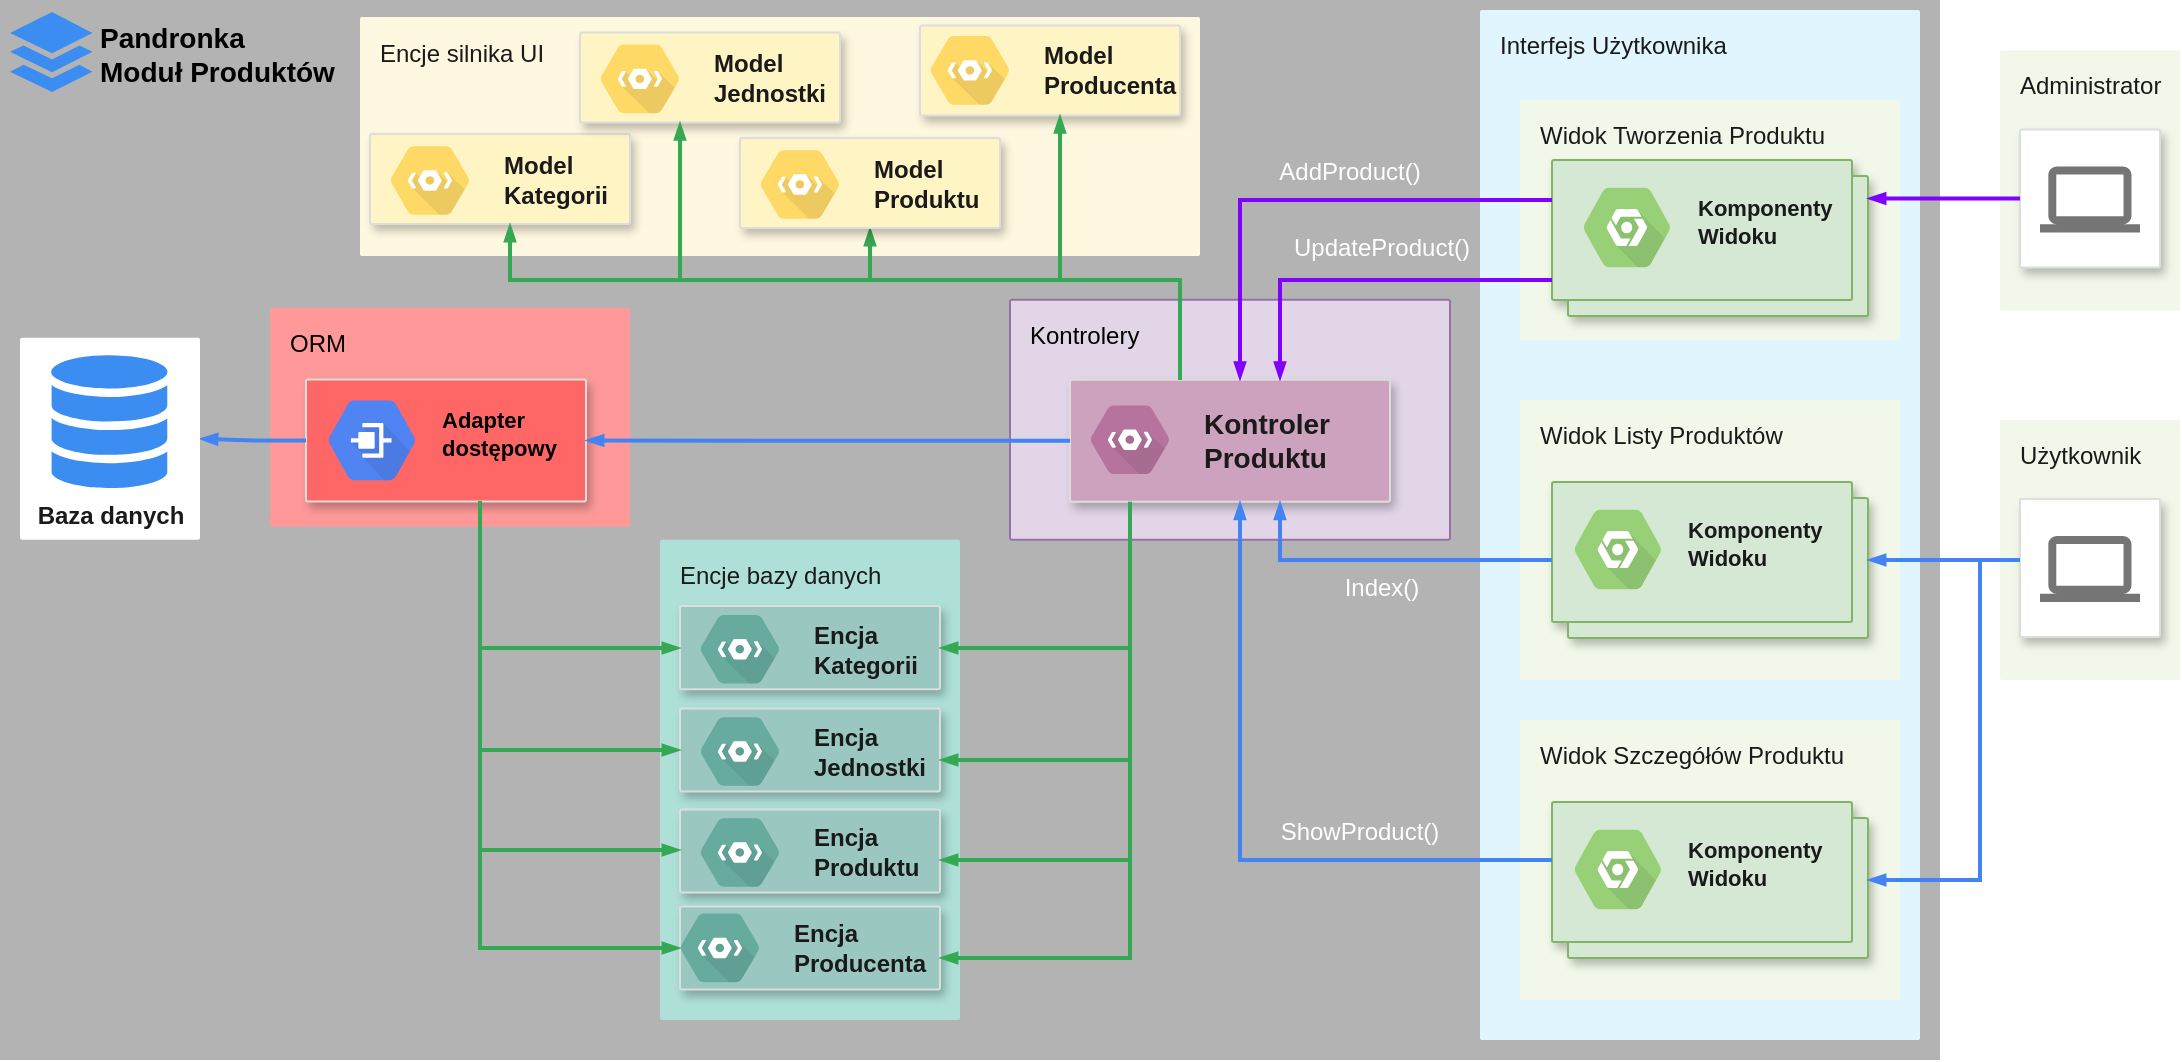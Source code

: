 <mxfile version="14.0.1" type="device"><diagram id="f106602c-feb2-e66a-4537-3a34d633f6aa" name="Page-1"><mxGraphModel dx="1982" dy="442" grid="1" gridSize="10" guides="1" tooltips="1" connect="1" arrows="1" fold="1" page="1" pageScale="1" pageWidth="1169" pageHeight="827" background="#ffffff" math="0" shadow="0"><root><mxCell id="0"/><mxCell id="1" parent="0"/><mxCell id="_t7XaWB5NSDD-A116ibx-756" value="&lt;div&gt;Pandronka&lt;/div&gt;&lt;div&gt;Moduł Produktów&lt;br&gt;&lt;/div&gt;" style="strokeColor=none;shadow=0;gradientColor=none;fontSize=14;align=left;spacing=10;9E9E9E;verticalAlign=top;spacingTop=-4;fontStyle=1;spacingLeft=40;html=1;fillColor=#B3B3B3;" parent="1" vertex="1"><mxGeometry x="-60" y="700" width="970" height="530" as="geometry"/></mxCell><mxCell id="_t7XaWB5NSDD-A116ibx-757" value="Użytkownik" style="rounded=1;absoluteArcSize=1;arcSize=2;html=1;strokeColor=none;gradientColor=none;shadow=0;dashed=0;strokeColor=none;fontSize=12;align=left;verticalAlign=top;spacing=10;spacingTop=-4;fillColor=#F1F8E9;fontColor=#1A1A1A;" parent="1" vertex="1"><mxGeometry x="940" y="910" width="90" height="130" as="geometry"/></mxCell><mxCell id="_t7XaWB5NSDD-A116ibx-758" value="" style="strokeColor=#dddddd;fillColor=#ffffff;shadow=1;strokeWidth=1;rounded=1;absoluteArcSize=1;arcSize=2;labelPosition=center;verticalLabelPosition=middle;align=center;verticalAlign=bottom;spacingLeft=0;fontColor=#999999;fontSize=12;whiteSpace=wrap;spacingBottom=2;html=1;" parent="1" vertex="1"><mxGeometry x="950" y="949.44" width="70" height="69" as="geometry"/></mxCell><mxCell id="_t7XaWB5NSDD-A116ibx-759" value="" style="dashed=0;connectable=0;html=1;fillColor=#757575;strokeColor=none;shape=mxgraph.gcp2.laptop;part=1;" parent="_t7XaWB5NSDD-A116ibx-758" vertex="1"><mxGeometry x="0.5" width="50" height="33" relative="1" as="geometry"><mxPoint x="-25" y="18.5" as="offset"/></mxGeometry></mxCell><mxCell id="_t7XaWB5NSDD-A116ibx-762" value="Interfejs Użytkownika" style="points=[[0,0,0],[0.25,0,0],[0.5,0,0],[0.75,0,0],[1,0,0],[1,0.25,0],[1,0.5,0],[1,0.75,0],[1,1,0],[0.75,1,0],[0.5,1,0],[0.25,1,0],[0,1,0],[0,0.75,0],[0,0.5,0],[0,0.25,0]];rounded=1;absoluteArcSize=1;arcSize=2;html=1;strokeColor=none;gradientColor=none;shadow=0;dashed=0;fontSize=12;align=left;verticalAlign=top;spacing=10;spacingTop=-4;fillColor=#E1F5FE;fontColor=#1A1A1A;" parent="1" vertex="1"><mxGeometry x="680" y="705" width="220" height="515" as="geometry"/></mxCell><mxCell id="_t7XaWB5NSDD-A116ibx-763" value="Widok Tworzenia Produktu" style="points=[[0,0,0],[0.25,0,0],[0.5,0,0],[0.75,0,0],[1,0,0],[1,0.25,0],[1,0.5,0],[1,0.75,0],[1,1,0],[0.75,1,0],[0.5,1,0],[0.25,1,0],[0,1,0],[0,0.75,0],[0,0.5,0],[0,0.25,0]];rounded=1;absoluteArcSize=1;arcSize=2;html=1;strokeColor=none;gradientColor=none;shadow=0;dashed=0;fontSize=12;align=left;verticalAlign=top;spacing=10;spacingTop=-4;fillColor=#F1F8E9;fontColor=#1A1A1A;" parent="1" vertex="1"><mxGeometry x="700" y="750" width="190" height="120" as="geometry"/></mxCell><mxCell id="_t7XaWB5NSDD-A116ibx-766" value="" style="html=1;aspect=fixed;strokeColor=none;shadow=0;align=center;verticalAlign=top;fillColor=#3B8DF1;shape=mxgraph.gcp2.files" parent="1" vertex="1"><mxGeometry x="-55" y="706" width="41.23" height="40" as="geometry"/></mxCell><mxCell id="_t7XaWB5NSDD-A116ibx-767" value="" style="shape=mxgraph.gcp2.doubleRect;strokeColor=#82b366;fillColor=#d5e8d4;shadow=1;strokeWidth=1;fontSize=10;align=center;html=1;" parent="1" vertex="1"><mxGeometry x="716" y="780" width="158" height="78" as="geometry"/></mxCell><mxCell id="_t7XaWB5NSDD-A116ibx-768" value="Widok Listy Produktów" style="points=[[0,0,0],[0.25,0,0],[0.5,0,0],[0.75,0,0],[1,0,0],[1,0.25,0],[1,0.5,0],[1,0.75,0],[1,1,0],[0.75,1,0],[0.5,1,0],[0.25,1,0],[0,1,0],[0,0.75,0],[0,0.5,0],[0,0.25,0]];rounded=1;absoluteArcSize=1;arcSize=2;html=1;strokeColor=none;gradientColor=none;shadow=0;dashed=0;fontSize=12;align=left;verticalAlign=top;spacing=10;spacingTop=-4;fillColor=#F1F8E9;fontColor=#1A1A1A;" parent="1" vertex="1"><mxGeometry x="700" y="900" width="190" height="140" as="geometry"/></mxCell><mxCell id="_t7XaWB5NSDD-A116ibx-769" value="" style="shape=mxgraph.gcp2.doubleRect;strokeColor=#82b366;fillColor=#d5e8d4;shadow=1;strokeWidth=1;fontSize=10;align=center;html=1;" parent="1" vertex="1"><mxGeometry x="716" y="941" width="158" height="78" as="geometry"/></mxCell><mxCell id="_t7XaWB5NSDD-A116ibx-776" value="Kontrolery" style="points=[[0,0,0],[0.25,0,0],[0.5,0,0],[0.75,0,0],[1,0,0],[1,0.25,0],[1,0.5,0],[1,0.75,0],[1,1,0],[0.75,1,0],[0.5,1,0],[0.25,1,0],[0,1,0],[0,0.75,0],[0,0.5,0],[0,0.25,0]];rounded=1;absoluteArcSize=1;arcSize=2;html=1;strokeColor=#9673a6;shadow=0;dashed=0;fontSize=12;align=left;verticalAlign=top;spacing=10;spacingTop=-4;fillColor=#e1d5e7;" parent="1" vertex="1"><mxGeometry x="445" y="849.87" width="220" height="120" as="geometry"/></mxCell><mxCell id="_t7XaWB5NSDD-A116ibx-777" value="" style="strokeColor=#dddddd;shadow=1;strokeWidth=1;rounded=1;absoluteArcSize=1;arcSize=2;fontSize=10;fontColor=#9E9E9E;align=center;html=1;fillColor=#CDA2BE;" parent="1" vertex="1"><mxGeometry x="475" y="889.87" width="160" height="61" as="geometry"/></mxCell><mxCell id="_t7XaWB5NSDD-A116ibx-778" value="&lt;div&gt;&lt;font style=&quot;font-size: 14px&quot; color=&quot;#1A1A1A&quot;&gt;Kontroler &lt;br&gt;&lt;/font&gt;&lt;/div&gt;&lt;div&gt;&lt;font style=&quot;font-size: 14px&quot; color=&quot;#1A1A1A&quot;&gt;Produktu&lt;/font&gt;&lt;/div&gt;" style="dashed=0;connectable=0;html=1;strokeColor=none;shape=mxgraph.gcp2.hexIcon;prIcon=cloud_tools_for_powershell;part=1;labelPosition=right;verticalLabelPosition=middle;align=left;verticalAlign=middle;spacingLeft=5;fontColor=#999999;fontSize=12;fillColor=#B5739D;fontStyle=1" parent="1" vertex="1"><mxGeometry x="475" y="894.62" width="60" height="50.5" as="geometry"/></mxCell><mxCell id="_t7XaWB5NSDD-A116ibx-781" value="" style="edgeStyle=orthogonalEdgeStyle;fontSize=12;html=1;endArrow=blockThin;endFill=1;rounded=0;strokeWidth=2;endSize=4;startSize=4;dashed=0;strokeColor=#7F00FF;" parent="1" source="_t7XaWB5NSDD-A116ibx-767" target="_t7XaWB5NSDD-A116ibx-777" edge="1"><mxGeometry width="100" relative="1" as="geometry"><mxPoint x="570" y="660" as="sourcePoint"/><mxPoint x="670" y="660" as="targetPoint"/><Array as="points"><mxPoint x="560" y="800"/></Array></mxGeometry></mxCell><mxCell id="_t7XaWB5NSDD-A116ibx-784" value="&lt;div&gt;&lt;font color=&quot;#1A1A1A&quot;&gt;Komponenty&lt;/font&gt;&lt;/div&gt;&lt;div&gt;&lt;font color=&quot;#1A1A1A&quot;&gt;Widoku&lt;br&gt;&lt;/font&gt;&lt;/div&gt;" style="html=1;strokeColor=none;verticalAlign=middle;labelPosition=right;verticalLabelPosition=middle;align=left;spacingTop=-6;fontSize=11;fontStyle=1;fontColor=#999999;shape=mxgraph.gcp2.hexIcon;prIcon=placeholder;fillColor=#97D077;" parent="1" vertex="1"><mxGeometry x="720.5" y="784.5" width="66" height="58.5" as="geometry"/></mxCell><mxCell id="_t7XaWB5NSDD-A116ibx-785" value="&lt;div&gt;&lt;font color=&quot;#1A1A1A&quot;&gt;Komponenty&lt;/font&gt;&lt;/div&gt;&lt;div&gt;&lt;font color=&quot;#1A1A1A&quot;&gt;Widoku&lt;br&gt;&lt;/font&gt;&lt;/div&gt;" style="html=1;strokeColor=none;verticalAlign=middle;labelPosition=right;verticalLabelPosition=middle;align=left;spacingTop=-6;fontSize=11;fontStyle=1;fontColor=#999999;shape=mxgraph.gcp2.hexIcon;prIcon=placeholder;fillColor=#97D077;" parent="1" vertex="1"><mxGeometry x="716" y="945.5" width="66" height="58.5" as="geometry"/></mxCell><mxCell id="_t7XaWB5NSDD-A116ibx-788" value="Encje silnika UI" style="points=[[0,0,0],[0.25,0,0],[0.5,0,0],[0.75,0,0],[1,0,0],[1,0.25,0],[1,0.5,0],[1,0.75,0],[1,1,0],[0.75,1,0],[0.5,1,0],[0.25,1,0],[0,1,0],[0,0.75,0],[0,0.5,0],[0,0.25,0]];rounded=1;absoluteArcSize=1;arcSize=2;html=1;strokeColor=none;gradientColor=none;shadow=0;dashed=0;fontSize=12;align=left;verticalAlign=top;spacing=10;spacingTop=-4;fillColor=#FFF8E1;fontColor=#1A1A1A;" parent="1" vertex="1"><mxGeometry x="120" y="708.5" width="420" height="119.5" as="geometry"/></mxCell><mxCell id="_t7XaWB5NSDD-A116ibx-789" value="Encje bazy danych" style="points=[[0,0,0],[0.25,0,0],[0.5,0,0],[0.75,0,0],[1,0,0],[1,0.25,0],[1,0.5,0],[1,0.75,0],[1,1,0],[0.75,1,0],[0.5,1,0],[0.25,1,0],[0,1,0],[0,0.75,0],[0,0.5,0],[0,0.25,0]];rounded=1;absoluteArcSize=1;arcSize=2;html=1;strokeColor=none;gradientColor=none;shadow=0;dashed=0;fontSize=12;align=left;verticalAlign=top;spacing=10;spacingTop=-4;fontColor=#1A1A1A;fillColor=#AEE0D7;" parent="1" vertex="1"><mxGeometry x="270" y="969.87" width="150" height="240.13" as="geometry"/></mxCell><mxCell id="_t7XaWB5NSDD-A116ibx-798" value="ORM" style="points=[[0,0,0],[0.25,0,0],[0.5,0,0],[0.75,0,0],[1,0,0],[1,0.25,0],[1,0.5,0],[1,0.75,0],[1,1,0],[0.75,1,0],[0.5,1,0],[0.25,1,0],[0,1,0],[0,0.75,0],[0,0.5,0],[0,0.25,0]];rounded=1;absoluteArcSize=1;arcSize=2;html=1;strokeColor=none;gradientColor=none;shadow=0;dashed=0;fontSize=12;align=left;verticalAlign=top;spacing=10;spacingTop=-4;fillColor=#FF9999;" parent="1" vertex="1"><mxGeometry x="75" y="854" width="180" height="109.37" as="geometry"/></mxCell><mxCell id="_t7XaWB5NSDD-A116ibx-799" value="" style="strokeColor=#dddddd;shadow=1;strokeWidth=1;rounded=1;absoluteArcSize=1;arcSize=2;fontSize=10;fontColor=#9E9E9E;align=center;html=1;fillColor=#FF6666;" parent="1" vertex="1"><mxGeometry x="93" y="889.69" width="140" height="61" as="geometry"/></mxCell><mxCell id="_t7XaWB5NSDD-A116ibx-800" value="&lt;div&gt;Adapter &lt;br&gt;&lt;/div&gt;&lt;div&gt;dostępowy&lt;/div&gt;" style="html=1;fillColor=#5184F3;strokeColor=none;verticalAlign=middle;labelPosition=right;verticalLabelPosition=middle;align=left;spacingTop=-6;fontSize=11;fontStyle=1;shape=mxgraph.gcp2.hexIcon;prIcon=dedicated_interconnect" parent="1" vertex="1"><mxGeometry x="93" y="890.94" width="66" height="58.5" as="geometry"/></mxCell><mxCell id="_t7XaWB5NSDD-A116ibx-801" value="" style="edgeStyle=orthogonalEdgeStyle;fontSize=12;html=1;endArrow=blockThin;endFill=1;rounded=0;strokeWidth=2;endSize=4;startSize=4;dashed=0;strokeColor=#4284F3;" parent="1" source="_t7XaWB5NSDD-A116ibx-777" target="_t7XaWB5NSDD-A116ibx-799" edge="1"><mxGeometry width="100" relative="1" as="geometry"><mxPoint x="-60" y="1120" as="sourcePoint"/><mxPoint x="40" y="1120" as="targetPoint"/></mxGeometry></mxCell><mxCell id="_t7XaWB5NSDD-A116ibx-803" value="" style="edgeStyle=orthogonalEdgeStyle;fontSize=12;html=1;endArrow=blockThin;endFill=1;rounded=0;strokeWidth=2;endSize=4;startSize=4;strokeColor=#34A853;dashed=0;" parent="1" source="_t7XaWB5NSDD-A116ibx-777" target="_t7XaWB5NSDD-A116ibx-842" edge="1"><mxGeometry width="100" relative="1" as="geometry"><mxPoint x="200" y="860" as="sourcePoint"/><mxPoint x="404" y="777" as="targetPoint"/><Array as="points"><mxPoint x="530" y="840"/><mxPoint x="375" y="840"/></Array></mxGeometry></mxCell><mxCell id="_t7XaWB5NSDD-A116ibx-807" value="" style="edgeStyle=orthogonalEdgeStyle;fontSize=12;html=1;endArrow=blockThin;endFill=1;rounded=0;strokeWidth=2;endSize=4;startSize=4;dashed=0;strokeColor=#4284F3;" parent="1" source="_t7XaWB5NSDD-A116ibx-799" target="_t7XaWB5NSDD-A116ibx-808" edge="1"><mxGeometry width="100" relative="1" as="geometry"><mxPoint x="-160" y="1090" as="sourcePoint"/><mxPoint x="70" y="640" as="targetPoint"/></mxGeometry></mxCell><mxCell id="_t7XaWB5NSDD-A116ibx-808" value="" style="points=[[0,0,0],[0.25,0,0],[0.5,0,0],[0.75,0,0],[1,0,0],[1,0.25,0],[1,0.5,0],[1,0.75,0],[1,1,0],[0.75,1,0],[0.5,1,0],[0.25,1,0],[0,1,0],[0,0.75,0],[0,0.5,0],[0,0.25,0]];rounded=1;absoluteArcSize=1;arcSize=2;html=1;strokeColor=none;gradientColor=none;shadow=0;dashed=0;fontSize=12;fontColor=#9E9E9E;align=left;verticalAlign=top;spacing=10;spacingTop=-4;" parent="1" vertex="1"><mxGeometry x="-50.0" y="868.87" width="90" height="101" as="geometry"/></mxCell><mxCell id="_t7XaWB5NSDD-A116ibx-809" value="&lt;b&gt;Baza danych&lt;/b&gt;" style="html=1;aspect=fixed;strokeColor=none;shadow=0;align=center;verticalAlign=top;fillColor=#3B8DF1;shape=mxgraph.gcp2.cloud_monitoring;fontColor=#1A1A1A;labelPosition=center;verticalLabelPosition=bottom;" parent="1" vertex="1"><mxGeometry x="-35.0" y="877.62" width="60" height="66.67" as="geometry"/></mxCell><mxCell id="_t7XaWB5NSDD-A116ibx-812" value="Widok Szczegółów Produktu" style="points=[[0,0,0],[0.25,0,0],[0.5,0,0],[0.75,0,0],[1,0,0],[1,0.25,0],[1,0.5,0],[1,0.75,0],[1,1,0],[0.75,1,0],[0.5,1,0],[0.25,1,0],[0,1,0],[0,0.75,0],[0,0.5,0],[0,0.25,0]];rounded=1;absoluteArcSize=1;arcSize=2;html=1;strokeColor=none;gradientColor=none;shadow=0;dashed=0;fontSize=12;align=left;verticalAlign=top;spacing=10;spacingTop=-4;fillColor=#F1F8E9;fontColor=#1A1A1A;" parent="1" vertex="1"><mxGeometry x="700" y="1060" width="190" height="140" as="geometry"/></mxCell><mxCell id="_t7XaWB5NSDD-A116ibx-813" value="" style="shape=mxgraph.gcp2.doubleRect;strokeColor=#82b366;fillColor=#d5e8d4;shadow=1;strokeWidth=1;fontSize=10;align=center;html=1;" parent="1" vertex="1"><mxGeometry x="716" y="1101" width="158" height="78" as="geometry"/></mxCell><mxCell id="_t7XaWB5NSDD-A116ibx-814" value="&lt;div&gt;&lt;font color=&quot;#1A1A1A&quot;&gt;Komponenty&lt;/font&gt;&lt;/div&gt;&lt;div&gt;&lt;font color=&quot;#1A1A1A&quot;&gt;Widoku&lt;br&gt;&lt;/font&gt;&lt;/div&gt;" style="html=1;strokeColor=none;verticalAlign=middle;labelPosition=right;verticalLabelPosition=middle;align=left;spacingTop=-6;fontSize=11;fontStyle=1;fontColor=#999999;shape=mxgraph.gcp2.hexIcon;prIcon=placeholder;fillColor=#97D077;" parent="1" vertex="1"><mxGeometry x="716" y="1105.5" width="66" height="58.5" as="geometry"/></mxCell><mxCell id="_t7XaWB5NSDD-A116ibx-815" value="AddProduct()" style="text;html=1;align=center;verticalAlign=middle;whiteSpace=wrap;rounded=0;fontColor=#FFFFFF;" parent="1" vertex="1"><mxGeometry x="595" y="775.5" width="40" height="20" as="geometry"/></mxCell><mxCell id="_t7XaWB5NSDD-A116ibx-819" value="" style="edgeStyle=orthogonalEdgeStyle;fontSize=12;html=1;endArrow=blockThin;endFill=1;rounded=0;strokeWidth=2;endSize=4;startSize=4;dashed=0;strokeColor=#4284F3;" parent="1" source="_t7XaWB5NSDD-A116ibx-758" target="_t7XaWB5NSDD-A116ibx-769" edge="1"><mxGeometry width="100" relative="1" as="geometry"><mxPoint x="716" y="830" as="sourcePoint"/><mxPoint x="600" y="889.87" as="targetPoint"/><Array as="points"><mxPoint x="920" y="980"/><mxPoint x="920" y="980"/></Array></mxGeometry></mxCell><mxCell id="_t7XaWB5NSDD-A116ibx-820" value="" style="edgeStyle=orthogonalEdgeStyle;fontSize=12;html=1;endArrow=blockThin;endFill=1;rounded=0;strokeWidth=2;endSize=4;startSize=4;dashed=0;strokeColor=#4284F3;" parent="1" source="_t7XaWB5NSDD-A116ibx-769" target="_t7XaWB5NSDD-A116ibx-777" edge="1"><mxGeometry width="100" relative="1" as="geometry"><mxPoint x="716" y="830" as="sourcePoint"/><mxPoint x="600" y="889.87" as="targetPoint"/><Array as="points"><mxPoint x="580" y="980"/></Array></mxGeometry></mxCell><mxCell id="_t7XaWB5NSDD-A116ibx-821" value="ShowProduct()" style="text;html=1;align=center;verticalAlign=middle;whiteSpace=wrap;rounded=0;fontColor=#FFFFFF;" parent="1" vertex="1"><mxGeometry x="600" y="1105.5" width="40" height="20" as="geometry"/></mxCell><mxCell id="_t7XaWB5NSDD-A116ibx-822" value="" style="edgeStyle=orthogonalEdgeStyle;fontSize=12;html=1;endArrow=blockThin;endFill=1;rounded=0;strokeWidth=2;endSize=4;startSize=4;dashed=0;strokeColor=#4284F3;" parent="1" source="_t7XaWB5NSDD-A116ibx-813" target="_t7XaWB5NSDD-A116ibx-777" edge="1"><mxGeometry width="100" relative="1" as="geometry"><mxPoint x="716" y="830" as="sourcePoint"/><mxPoint x="600" y="889.87" as="targetPoint"/><Array as="points"><mxPoint x="560" y="1130"/></Array></mxGeometry></mxCell><mxCell id="_t7XaWB5NSDD-A116ibx-823" value="Index()" style="text;html=1;align=center;verticalAlign=middle;whiteSpace=wrap;rounded=0;fontColor=#FFFFFF;" parent="1" vertex="1"><mxGeometry x="611" y="984" width="40" height="20" as="geometry"/></mxCell><mxCell id="_t7XaWB5NSDD-A116ibx-824" value="" style="edgeStyle=orthogonalEdgeStyle;fontSize=12;html=1;endArrow=blockThin;endFill=1;rounded=0;strokeWidth=2;endSize=4;startSize=4;dashed=0;strokeColor=#4284F3;" parent="1" source="_t7XaWB5NSDD-A116ibx-758" target="_t7XaWB5NSDD-A116ibx-813" edge="1"><mxGeometry width="100" relative="1" as="geometry"><mxPoint x="1196" y="1200" as="sourcePoint"/><mxPoint x="1120" y="1050" as="targetPoint"/><Array as="points"><mxPoint x="930" y="980"/><mxPoint x="930" y="1140"/></Array></mxGeometry></mxCell><mxCell id="_t7XaWB5NSDD-A116ibx-825" value="Administrator" style="rounded=1;absoluteArcSize=1;arcSize=2;html=1;strokeColor=none;gradientColor=none;shadow=0;dashed=0;strokeColor=none;fontSize=12;align=left;verticalAlign=top;spacing=10;spacingTop=-4;fillColor=#F1F8E9;fontColor=#1A1A1A;" parent="1" vertex="1"><mxGeometry x="940" y="725.25" width="90" height="130" as="geometry"/></mxCell><mxCell id="_t7XaWB5NSDD-A116ibx-826" value="" style="strokeColor=#dddddd;fillColor=#ffffff;shadow=1;strokeWidth=1;rounded=1;absoluteArcSize=1;arcSize=2;labelPosition=center;verticalLabelPosition=middle;align=center;verticalAlign=bottom;spacingLeft=0;fontColor=#999999;fontSize=12;whiteSpace=wrap;spacingBottom=2;html=1;" parent="1" vertex="1"><mxGeometry x="950" y="764.69" width="70" height="69" as="geometry"/></mxCell><mxCell id="_t7XaWB5NSDD-A116ibx-827" value="" style="dashed=0;connectable=0;html=1;fillColor=#757575;strokeColor=none;shape=mxgraph.gcp2.laptop;part=1;" parent="_t7XaWB5NSDD-A116ibx-826" vertex="1"><mxGeometry x="0.5" width="50" height="33" relative="1" as="geometry"><mxPoint x="-25" y="18.5" as="offset"/></mxGeometry></mxCell><mxCell id="_t7XaWB5NSDD-A116ibx-828" value="" style="edgeStyle=orthogonalEdgeStyle;fontSize=12;html=1;endArrow=blockThin;endFill=1;rounded=0;strokeWidth=2;endSize=4;startSize=4;dashed=0;strokeColor=#7F00FF;" parent="1" source="_t7XaWB5NSDD-A116ibx-826" target="_t7XaWB5NSDD-A116ibx-767" edge="1"><mxGeometry width="100" relative="1" as="geometry"><mxPoint x="1306" y="690" as="sourcePoint"/><mxPoint x="1150.0" y="779.87" as="targetPoint"/><Array as="points"><mxPoint x="910" y="799"/><mxPoint x="910" y="799"/></Array></mxGeometry></mxCell><mxCell id="_t7XaWB5NSDD-A116ibx-830" value="" style="strokeColor=#dddddd;shadow=1;strokeWidth=1;rounded=1;absoluteArcSize=1;arcSize=2;fontSize=10;fontColor=#9E9E9E;align=center;html=1;fillColor=#FFF4C3;" parent="1" vertex="1"><mxGeometry x="125" y="767" width="130" height="45" as="geometry"/></mxCell><mxCell id="_t7XaWB5NSDD-A116ibx-831" value="&lt;div&gt;Model&lt;/div&gt;&lt;div&gt;Kategorii&lt;br&gt;&lt;/div&gt;" style="dashed=0;connectable=0;html=1;strokeColor=none;shape=mxgraph.gcp2.hexIcon;prIcon=cloud_tools_for_powershell;part=1;labelPosition=right;verticalLabelPosition=middle;align=left;verticalAlign=middle;spacingLeft=5;fontSize=12;fontStyle=1;fillColor=#FFD966;fontColor=#1A1A1A;" parent="1" vertex="1"><mxGeometry x="125" y="765" width="60" height="50.5" as="geometry"/></mxCell><mxCell id="_t7XaWB5NSDD-A116ibx-832" value="" style="strokeColor=#dddddd;shadow=1;strokeWidth=1;rounded=1;absoluteArcSize=1;arcSize=2;fontSize=10;fontColor=#9E9E9E;align=center;html=1;fillColor=#9AC7BF;" parent="1" vertex="1"><mxGeometry x="280" y="1003.06" width="130" height="41.56" as="geometry"/></mxCell><mxCell id="_t7XaWB5NSDD-A116ibx-833" value="&lt;div&gt;Encja &lt;br&gt;&lt;/div&gt;&lt;div&gt;Kategorii&lt;/div&gt;" style="dashed=0;connectable=0;html=1;strokeColor=none;shape=mxgraph.gcp2.hexIcon;prIcon=cloud_tools_for_powershell;part=1;labelPosition=right;verticalLabelPosition=middle;align=left;verticalAlign=middle;spacingLeft=5;fontSize=12;fontStyle=1;fillColor=#67AB9F;fontColor=#1A1A1A;" parent="1" vertex="1"><mxGeometry x="280" y="999.37" width="60" height="50.5" as="geometry"/></mxCell><mxCell id="_t7XaWB5NSDD-A116ibx-835" value="" style="edgeStyle=orthogonalEdgeStyle;fontSize=12;html=1;endArrow=blockThin;endFill=1;rounded=0;strokeWidth=2;endSize=4;startSize=4;strokeColor=#34A853;dashed=0;" parent="1" source="_t7XaWB5NSDD-A116ibx-799" target="_t7XaWB5NSDD-A116ibx-832" edge="1"><mxGeometry width="100" relative="1" as="geometry"><mxPoint x="233" y="940.034" as="sourcePoint"/><mxPoint x="344" y="1019" as="targetPoint"/><Array as="points"><mxPoint x="180" y="1024"/></Array></mxGeometry></mxCell><mxCell id="_t7XaWB5NSDD-A116ibx-836" value="" style="edgeStyle=orthogonalEdgeStyle;fontSize=12;html=1;endArrow=blockThin;endFill=1;rounded=0;strokeWidth=2;endSize=4;startSize=4;strokeColor=#34A853;dashed=0;" parent="1" source="_t7XaWB5NSDD-A116ibx-777" target="_t7XaWB5NSDD-A116ibx-830" edge="1"><mxGeometry width="100" relative="1" as="geometry"><mxPoint x="550" y="910" as="sourcePoint"/><mxPoint x="404" y="777" as="targetPoint"/><Array as="points"><mxPoint x="530" y="840"/><mxPoint x="195" y="840"/></Array></mxGeometry></mxCell><mxCell id="_t7XaWB5NSDD-A116ibx-837" value="" style="edgeStyle=orthogonalEdgeStyle;fontSize=12;html=1;endArrow=blockThin;endFill=1;rounded=0;strokeWidth=2;endSize=4;startSize=4;dashed=0;strokeColor=#7F00FF;" parent="1" source="_t7XaWB5NSDD-A116ibx-767" target="_t7XaWB5NSDD-A116ibx-777" edge="1"><mxGeometry width="100" relative="1" as="geometry"><mxPoint x="716" y="800.034" as="sourcePoint"/><mxPoint x="560" y="889.87" as="targetPoint"/><Array as="points"><mxPoint x="580" y="840"/></Array></mxGeometry></mxCell><mxCell id="_t7XaWB5NSDD-A116ibx-838" value="UpdateProduct()" style="text;html=1;align=center;verticalAlign=middle;whiteSpace=wrap;rounded=0;fontColor=#FFFFFF;" parent="1" vertex="1"><mxGeometry x="611" y="813.69" width="40" height="20" as="geometry"/></mxCell><mxCell id="_t7XaWB5NSDD-A116ibx-840" value="" style="strokeColor=#dddddd;shadow=1;strokeWidth=1;rounded=1;absoluteArcSize=1;arcSize=2;fontSize=10;fontColor=#9E9E9E;align=center;html=1;fillColor=#FFF4C3;" parent="1" vertex="1"><mxGeometry x="230" y="716.19" width="130" height="45" as="geometry"/></mxCell><mxCell id="_t7XaWB5NSDD-A116ibx-841" value="&lt;div&gt;Model&lt;/div&gt;&lt;div&gt;Jednostki&lt;br&gt;&lt;/div&gt;" style="dashed=0;connectable=0;html=1;strokeColor=none;shape=mxgraph.gcp2.hexIcon;prIcon=cloud_tools_for_powershell;part=1;labelPosition=right;verticalLabelPosition=middle;align=left;verticalAlign=middle;spacingLeft=5;fontSize=12;fontStyle=1;fillColor=#FFD966;fontColor=#1A1A1A;" parent="1" vertex="1"><mxGeometry x="230" y="714.19" width="60" height="50.5" as="geometry"/></mxCell><mxCell id="_t7XaWB5NSDD-A116ibx-842" value="" style="strokeColor=#dddddd;shadow=1;strokeWidth=1;rounded=1;absoluteArcSize=1;arcSize=2;fontSize=10;fontColor=#9E9E9E;align=center;html=1;fillColor=#FFF4C3;" parent="1" vertex="1"><mxGeometry x="310" y="769" width="130" height="45" as="geometry"/></mxCell><mxCell id="_t7XaWB5NSDD-A116ibx-843" value="&lt;div&gt;Model&lt;/div&gt;&lt;div&gt;Produktu&lt;br&gt;&lt;/div&gt;" style="dashed=0;connectable=0;html=1;strokeColor=none;shape=mxgraph.gcp2.hexIcon;prIcon=cloud_tools_for_powershell;part=1;labelPosition=right;verticalLabelPosition=middle;align=left;verticalAlign=middle;spacingLeft=5;fontSize=12;fontStyle=1;fillColor=#FFD966;fontColor=#1A1A1A;" parent="1" vertex="1"><mxGeometry x="310" y="767" width="60" height="50.5" as="geometry"/></mxCell><mxCell id="_t7XaWB5NSDD-A116ibx-844" value="" style="strokeColor=#dddddd;shadow=1;strokeWidth=1;rounded=1;absoluteArcSize=1;arcSize=2;fontSize=10;fontColor=#9E9E9E;align=center;html=1;fillColor=#FFF4C3;" parent="1" vertex="1"><mxGeometry x="400" y="712.69" width="130" height="45" as="geometry"/></mxCell><mxCell id="_t7XaWB5NSDD-A116ibx-845" value="&lt;div&gt;Model&lt;/div&gt;&lt;div&gt;Producenta&lt;br&gt;&lt;/div&gt;" style="dashed=0;connectable=0;html=1;strokeColor=none;shape=mxgraph.gcp2.hexIcon;prIcon=cloud_tools_for_powershell;part=1;labelPosition=right;verticalLabelPosition=middle;align=left;verticalAlign=middle;spacingLeft=5;fontSize=12;fontStyle=1;fillColor=#FFD966;fontColor=#1A1A1A;" parent="1" vertex="1"><mxGeometry x="395" y="709.94" width="60" height="50.5" as="geometry"/></mxCell><mxCell id="_t7XaWB5NSDD-A116ibx-846" value="" style="edgeStyle=orthogonalEdgeStyle;fontSize=12;html=1;endArrow=blockThin;endFill=1;rounded=0;strokeWidth=2;endSize=4;startSize=4;strokeColor=#34A853;dashed=0;" parent="1" source="_t7XaWB5NSDD-A116ibx-777" target="_t7XaWB5NSDD-A116ibx-840" edge="1"><mxGeometry width="100" relative="1" as="geometry"><mxPoint x="530" y="889.87" as="sourcePoint"/><mxPoint x="195.034" y="812" as="targetPoint"/><Array as="points"><mxPoint x="530" y="840"/><mxPoint x="280" y="840"/></Array></mxGeometry></mxCell><mxCell id="_t7XaWB5NSDD-A116ibx-847" value="" style="edgeStyle=orthogonalEdgeStyle;fontSize=12;html=1;endArrow=blockThin;endFill=1;rounded=0;strokeWidth=2;endSize=4;startSize=4;strokeColor=#34A853;dashed=0;" parent="1" source="_t7XaWB5NSDD-A116ibx-777" target="_t7XaWB5NSDD-A116ibx-844" edge="1"><mxGeometry width="100" relative="1" as="geometry"><mxPoint x="530" y="889.87" as="sourcePoint"/><mxPoint x="280" y="761.19" as="targetPoint"/><Array as="points"><mxPoint x="530" y="840"/><mxPoint x="470" y="840"/></Array></mxGeometry></mxCell><mxCell id="_t7XaWB5NSDD-A116ibx-848" value="" style="strokeColor=#dddddd;shadow=1;strokeWidth=1;rounded=1;absoluteArcSize=1;arcSize=2;fontSize=10;fontColor=#9E9E9E;align=center;html=1;fillColor=#9AC7BF;" parent="1" vertex="1"><mxGeometry x="280" y="1054.19" width="130" height="41.56" as="geometry"/></mxCell><mxCell id="_t7XaWB5NSDD-A116ibx-849" value="&lt;div&gt;Encja &lt;br&gt;&lt;/div&gt;&lt;div&gt;Jednostki&lt;/div&gt;" style="dashed=0;connectable=0;html=1;strokeColor=none;shape=mxgraph.gcp2.hexIcon;prIcon=cloud_tools_for_powershell;part=1;labelPosition=right;verticalLabelPosition=middle;align=left;verticalAlign=middle;spacingLeft=5;fontSize=12;fontStyle=1;fillColor=#67AB9F;fontColor=#1A1A1A;" parent="1" vertex="1"><mxGeometry x="280" y="1050.5" width="60" height="50.5" as="geometry"/></mxCell><mxCell id="_t7XaWB5NSDD-A116ibx-850" value="" style="strokeColor=#dddddd;shadow=1;strokeWidth=1;rounded=1;absoluteArcSize=1;arcSize=2;fontSize=10;fontColor=#9E9E9E;align=center;html=1;fillColor=#9AC7BF;" parent="1" vertex="1"><mxGeometry x="280" y="1104.69" width="130" height="41.56" as="geometry"/></mxCell><mxCell id="_t7XaWB5NSDD-A116ibx-851" value="&lt;div&gt;Encja &lt;br&gt;&lt;/div&gt;&lt;div&gt;Produktu&lt;/div&gt;" style="dashed=0;connectable=0;html=1;strokeColor=none;shape=mxgraph.gcp2.hexIcon;prIcon=cloud_tools_for_powershell;part=1;labelPosition=right;verticalLabelPosition=middle;align=left;verticalAlign=middle;spacingLeft=5;fontSize=12;fontStyle=1;fillColor=#67AB9F;fontColor=#1A1A1A;" parent="1" vertex="1"><mxGeometry x="280" y="1101" width="60" height="50.5" as="geometry"/></mxCell><mxCell id="_t7XaWB5NSDD-A116ibx-852" value="" style="strokeColor=#dddddd;shadow=1;strokeWidth=1;rounded=1;absoluteArcSize=1;arcSize=2;fontSize=10;fontColor=#9E9E9E;align=center;html=1;fillColor=#9AC7BF;" parent="1" vertex="1"><mxGeometry x="280" y="1153.19" width="130" height="41.56" as="geometry"/></mxCell><mxCell id="_t7XaWB5NSDD-A116ibx-853" value="&lt;div&gt;Encja &lt;br&gt;&lt;/div&gt;&lt;div&gt;Producenta&lt;/div&gt;" style="dashed=0;connectable=0;html=1;strokeColor=none;shape=mxgraph.gcp2.hexIcon;prIcon=cloud_tools_for_powershell;part=1;labelPosition=right;verticalLabelPosition=middle;align=left;verticalAlign=middle;spacingLeft=5;fontSize=12;fontStyle=1;fillColor=#67AB9F;fontColor=#1A1A1A;" parent="1" vertex="1"><mxGeometry x="270" y="1148.72" width="60" height="50.5" as="geometry"/></mxCell><mxCell id="_t7XaWB5NSDD-A116ibx-854" value="" style="edgeStyle=orthogonalEdgeStyle;fontSize=12;html=1;endArrow=blockThin;endFill=1;rounded=0;strokeWidth=2;endSize=4;startSize=4;strokeColor=#34A853;dashed=0;" parent="1" target="_t7XaWB5NSDD-A116ibx-848" edge="1"><mxGeometry width="100" relative="1" as="geometry"><mxPoint x="180" y="950.69" as="sourcePoint"/><mxPoint x="280" y="1024.034" as="targetPoint"/><Array as="points"><mxPoint x="180" y="1075"/></Array></mxGeometry></mxCell><mxCell id="_t7XaWB5NSDD-A116ibx-855" value="" style="edgeStyle=orthogonalEdgeStyle;fontSize=12;html=1;endArrow=blockThin;endFill=1;rounded=0;strokeWidth=2;endSize=4;startSize=4;strokeColor=#34A853;dashed=0;" parent="1" target="_t7XaWB5NSDD-A116ibx-850" edge="1"><mxGeometry width="100" relative="1" as="geometry"><mxPoint x="180" y="950.69" as="sourcePoint"/><mxPoint x="280" y="1075" as="targetPoint"/><Array as="points"><mxPoint x="180" y="1125"/></Array></mxGeometry></mxCell><mxCell id="_t7XaWB5NSDD-A116ibx-856" value="" style="edgeStyle=orthogonalEdgeStyle;fontSize=12;html=1;endArrow=blockThin;endFill=1;rounded=0;strokeWidth=2;endSize=4;startSize=4;strokeColor=#34A853;dashed=0;" parent="1" target="_t7XaWB5NSDD-A116ibx-852" edge="1"><mxGeometry width="100" relative="1" as="geometry"><mxPoint x="180" y="950.69" as="sourcePoint"/><mxPoint x="280" y="1125" as="targetPoint"/><Array as="points"><mxPoint x="180" y="1174"/></Array></mxGeometry></mxCell><mxCell id="_t7XaWB5NSDD-A116ibx-857" value="" style="edgeStyle=orthogonalEdgeStyle;fontSize=12;html=1;endArrow=blockThin;endFill=1;rounded=0;strokeWidth=2;endSize=4;startSize=4;strokeColor=#34A853;dashed=0;" parent="1" target="_t7XaWB5NSDD-A116ibx-832" edge="1"><mxGeometry width="100" relative="1" as="geometry"><mxPoint x="505" y="955.66" as="sourcePoint"/><mxPoint x="605" y="1029.004" as="targetPoint"/><Array as="points"><mxPoint x="505" y="1024"/></Array></mxGeometry></mxCell><mxCell id="_t7XaWB5NSDD-A116ibx-858" value="" style="edgeStyle=orthogonalEdgeStyle;fontSize=12;html=1;endArrow=blockThin;endFill=1;rounded=0;strokeWidth=2;endSize=4;startSize=4;strokeColor=#34A853;dashed=0;" parent="1" target="_t7XaWB5NSDD-A116ibx-848" edge="1"><mxGeometry width="100" relative="1" as="geometry"><mxPoint x="505" y="955.66" as="sourcePoint"/><mxPoint x="605" y="1079.97" as="targetPoint"/><Array as="points"><mxPoint x="505" y="1080"/></Array></mxGeometry></mxCell><mxCell id="_t7XaWB5NSDD-A116ibx-859" value="" style="edgeStyle=orthogonalEdgeStyle;fontSize=12;html=1;endArrow=blockThin;endFill=1;rounded=0;strokeWidth=2;endSize=4;startSize=4;strokeColor=#34A853;dashed=0;" parent="1" target="_t7XaWB5NSDD-A116ibx-850" edge="1"><mxGeometry width="100" relative="1" as="geometry"><mxPoint x="505" y="955.66" as="sourcePoint"/><mxPoint x="605" y="1129.97" as="targetPoint"/><Array as="points"><mxPoint x="505" y="1130"/></Array></mxGeometry></mxCell><mxCell id="_t7XaWB5NSDD-A116ibx-860" value="" style="edgeStyle=orthogonalEdgeStyle;fontSize=12;html=1;endArrow=blockThin;endFill=1;rounded=0;strokeWidth=2;endSize=4;startSize=4;strokeColor=#34A853;dashed=0;" parent="1" source="_t7XaWB5NSDD-A116ibx-777" target="_t7XaWB5NSDD-A116ibx-852" edge="1"><mxGeometry width="100" relative="1" as="geometry"><mxPoint x="505" y="955.66" as="sourcePoint"/><mxPoint x="605" y="1179.004" as="targetPoint"/><Array as="points"><mxPoint x="505" y="1179"/></Array></mxGeometry></mxCell></root></mxGraphModel></diagram></mxfile>